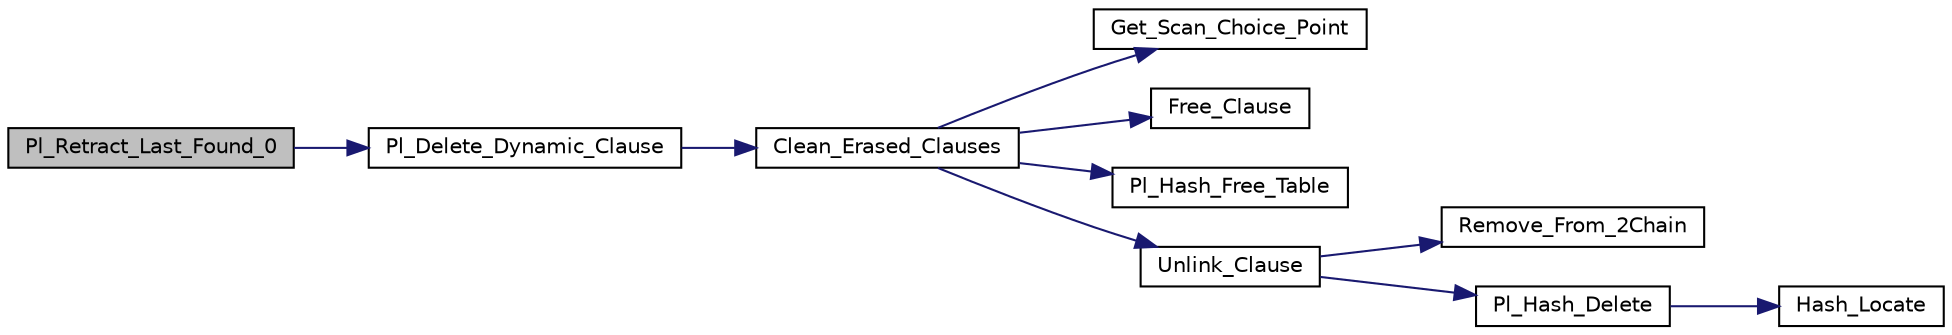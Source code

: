 digraph "Pl_Retract_Last_Found_0"
{
  edge [fontname="Helvetica",fontsize="10",labelfontname="Helvetica",labelfontsize="10"];
  node [fontname="Helvetica",fontsize="10",shape=record];
  rankdir="LR";
  Node1 [label="Pl_Retract_Last_Found_0",height=0.2,width=0.4,color="black", fillcolor="grey75", style="filled", fontcolor="black"];
  Node1 -> Node2 [color="midnightblue",fontsize="10",style="solid",fontname="Helvetica"];
  Node2 [label="Pl_Delete_Dynamic_Clause",height=0.2,width=0.4,color="black", fillcolor="white", style="filled",URL="$dynam__supp_8c.html#a156eab6644dca3b20880322814ee4451"];
  Node2 -> Node3 [color="midnightblue",fontsize="10",style="solid",fontname="Helvetica"];
  Node3 [label="Clean_Erased_Clauses",height=0.2,width=0.4,color="black", fillcolor="white", style="filled",URL="$dynam__supp_8c.html#afedf03617ad179356659ba12b748e57d"];
  Node3 -> Node4 [color="midnightblue",fontsize="10",style="solid",fontname="Helvetica"];
  Node4 [label="Get_Scan_Choice_Point",height=0.2,width=0.4,color="black", fillcolor="white", style="filled",URL="$dynam__supp_8c.html#ada397d60e8eb1e3a362345953eae0efd"];
  Node3 -> Node5 [color="midnightblue",fontsize="10",style="solid",fontname="Helvetica"];
  Node5 [label="Free_Clause",height=0.2,width=0.4,color="black", fillcolor="white", style="filled",URL="$dynam__supp_8c.html#aec7c1bbdc8a3ef2ddd99413f8d6dc1f6"];
  Node3 -> Node6 [color="midnightblue",fontsize="10",style="solid",fontname="Helvetica"];
  Node6 [label="Pl_Hash_Free_Table",height=0.2,width=0.4,color="black", fillcolor="white", style="filled",URL="$hash_8c.html#a295f55c97219e9399aa83175af69c891"];
  Node3 -> Node7 [color="midnightblue",fontsize="10",style="solid",fontname="Helvetica"];
  Node7 [label="Unlink_Clause",height=0.2,width=0.4,color="black", fillcolor="white", style="filled",URL="$dynam__supp_8c.html#ad7f5f2af85fc33d7a9f23cdb1f47c936"];
  Node7 -> Node8 [color="midnightblue",fontsize="10",style="solid",fontname="Helvetica"];
  Node8 [label="Remove_From_2Chain",height=0.2,width=0.4,color="black", fillcolor="white", style="filled",URL="$dynam__supp_8c.html#aeff4296cc3b2c77514795fbbd1cf0f14"];
  Node7 -> Node9 [color="midnightblue",fontsize="10",style="solid",fontname="Helvetica"];
  Node9 [label="Pl_Hash_Delete",height=0.2,width=0.4,color="black", fillcolor="white", style="filled",URL="$hash_8c.html#aba073a491f0937450a3681a01f6d07a7"];
  Node9 -> Node10 [color="midnightblue",fontsize="10",style="solid",fontname="Helvetica"];
  Node10 [label="Hash_Locate",height=0.2,width=0.4,color="black", fillcolor="white", style="filled",URL="$hash_8c.html#a12948099c13cb849ed3575849492ac33"];
}
